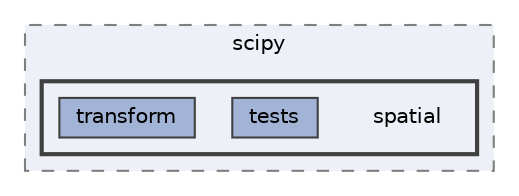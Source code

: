 digraph "/home/jam/Research/IRES-2025/dev/src/llm-scripts/testing/hypothesis-testing/hyp-env/lib/python3.12/site-packages/scipy/spatial"
{
 // LATEX_PDF_SIZE
  bgcolor="transparent";
  edge [fontname=Helvetica,fontsize=10,labelfontname=Helvetica,labelfontsize=10];
  node [fontname=Helvetica,fontsize=10,shape=box,height=0.2,width=0.4];
  compound=true
  subgraph clusterdir_814332bd57e1bf5f66b14a94b0fb7a0b {
    graph [ bgcolor="#edf0f7", pencolor="grey50", label="scipy", fontname=Helvetica,fontsize=10 style="filled,dashed", URL="dir_814332bd57e1bf5f66b14a94b0fb7a0b.html",tooltip=""]
  subgraph clusterdir_38f26eebab5ca287b7b8d03ef467c8f2 {
    graph [ bgcolor="#edf0f7", pencolor="grey25", label="", fontname=Helvetica,fontsize=10 style="filled,bold", URL="dir_38f26eebab5ca287b7b8d03ef467c8f2.html",tooltip=""]
    dir_38f26eebab5ca287b7b8d03ef467c8f2 [shape=plaintext, label="spatial"];
  dir_bf67526ec74301d4b7a7864486f71437 [label="tests", fillcolor="#a2b4d6", color="grey25", style="filled", URL="dir_bf67526ec74301d4b7a7864486f71437.html",tooltip=""];
  dir_c36c9510edb602575f987e01d729fca4 [label="transform", fillcolor="#a2b4d6", color="grey25", style="filled", URL="dir_c36c9510edb602575f987e01d729fca4.html",tooltip=""];
  }
  }
}
